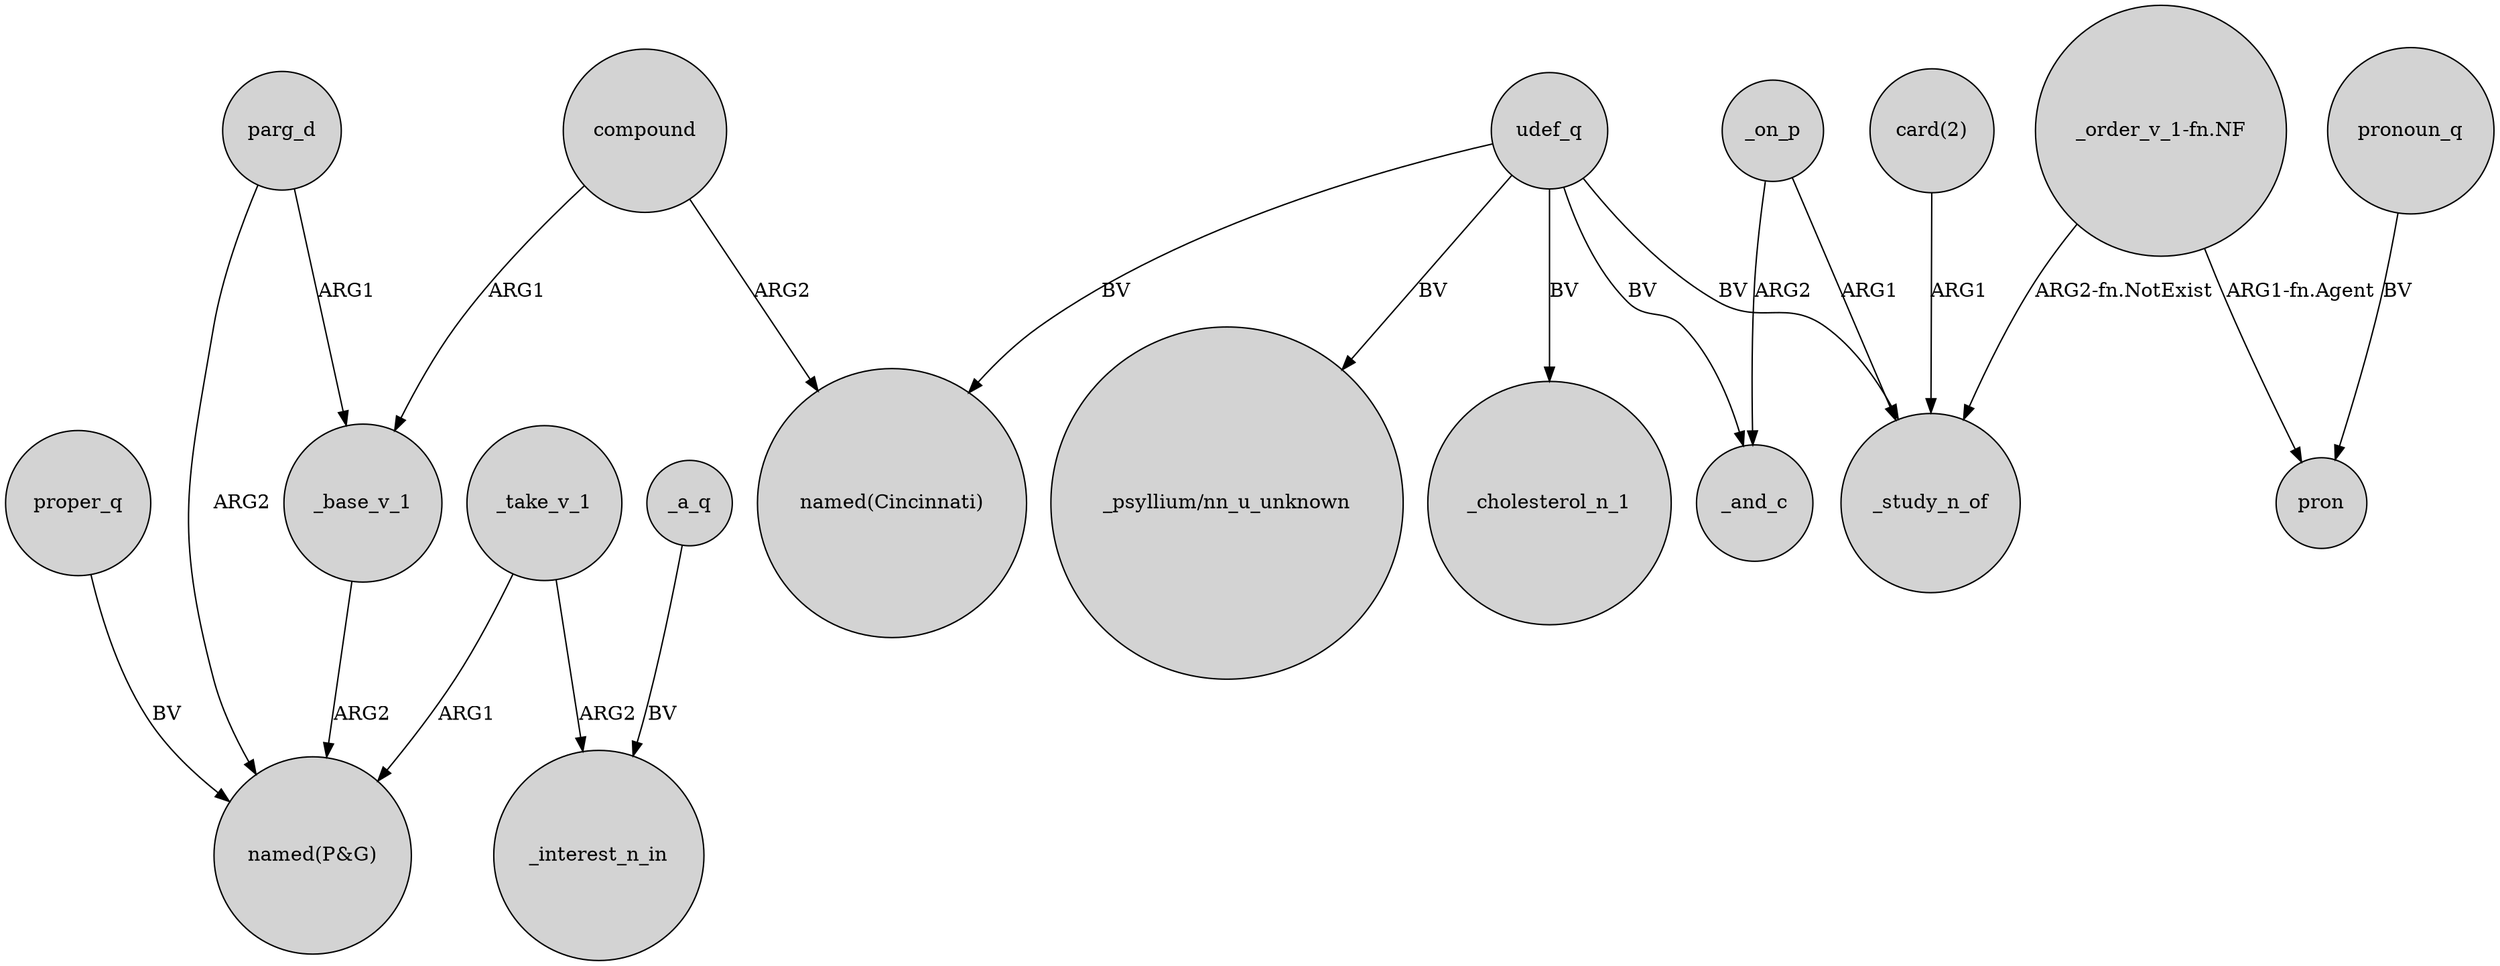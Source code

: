 digraph {
	node [shape=circle style=filled]
	_base_v_1 -> "named(P&G)" [label=ARG2]
	_a_q -> _interest_n_in [label=BV]
	udef_q -> "_psyllium/nn_u_unknown" [label=BV]
	udef_q -> _cholesterol_n_1 [label=BV]
	"_order_v_1-fn.NF" -> pron [label="ARG1-fn.Agent"]
	proper_q -> "named(P&G)" [label=BV]
	"card(2)" -> _study_n_of [label=ARG1]
	compound -> "named(Cincinnati)" [label=ARG2]
	pronoun_q -> pron [label=BV]
	_take_v_1 -> _interest_n_in [label=ARG2]
	compound -> _base_v_1 [label=ARG1]
	"_order_v_1-fn.NF" -> _study_n_of [label="ARG2-fn.NotExist"]
	_on_p -> _study_n_of [label=ARG1]
	_on_p -> _and_c [label=ARG2]
	parg_d -> _base_v_1 [label=ARG1]
	_take_v_1 -> "named(P&G)" [label=ARG1]
	udef_q -> "named(Cincinnati)" [label=BV]
	udef_q -> _and_c [label=BV]
	udef_q -> _study_n_of [label=BV]
	parg_d -> "named(P&G)" [label=ARG2]
}
